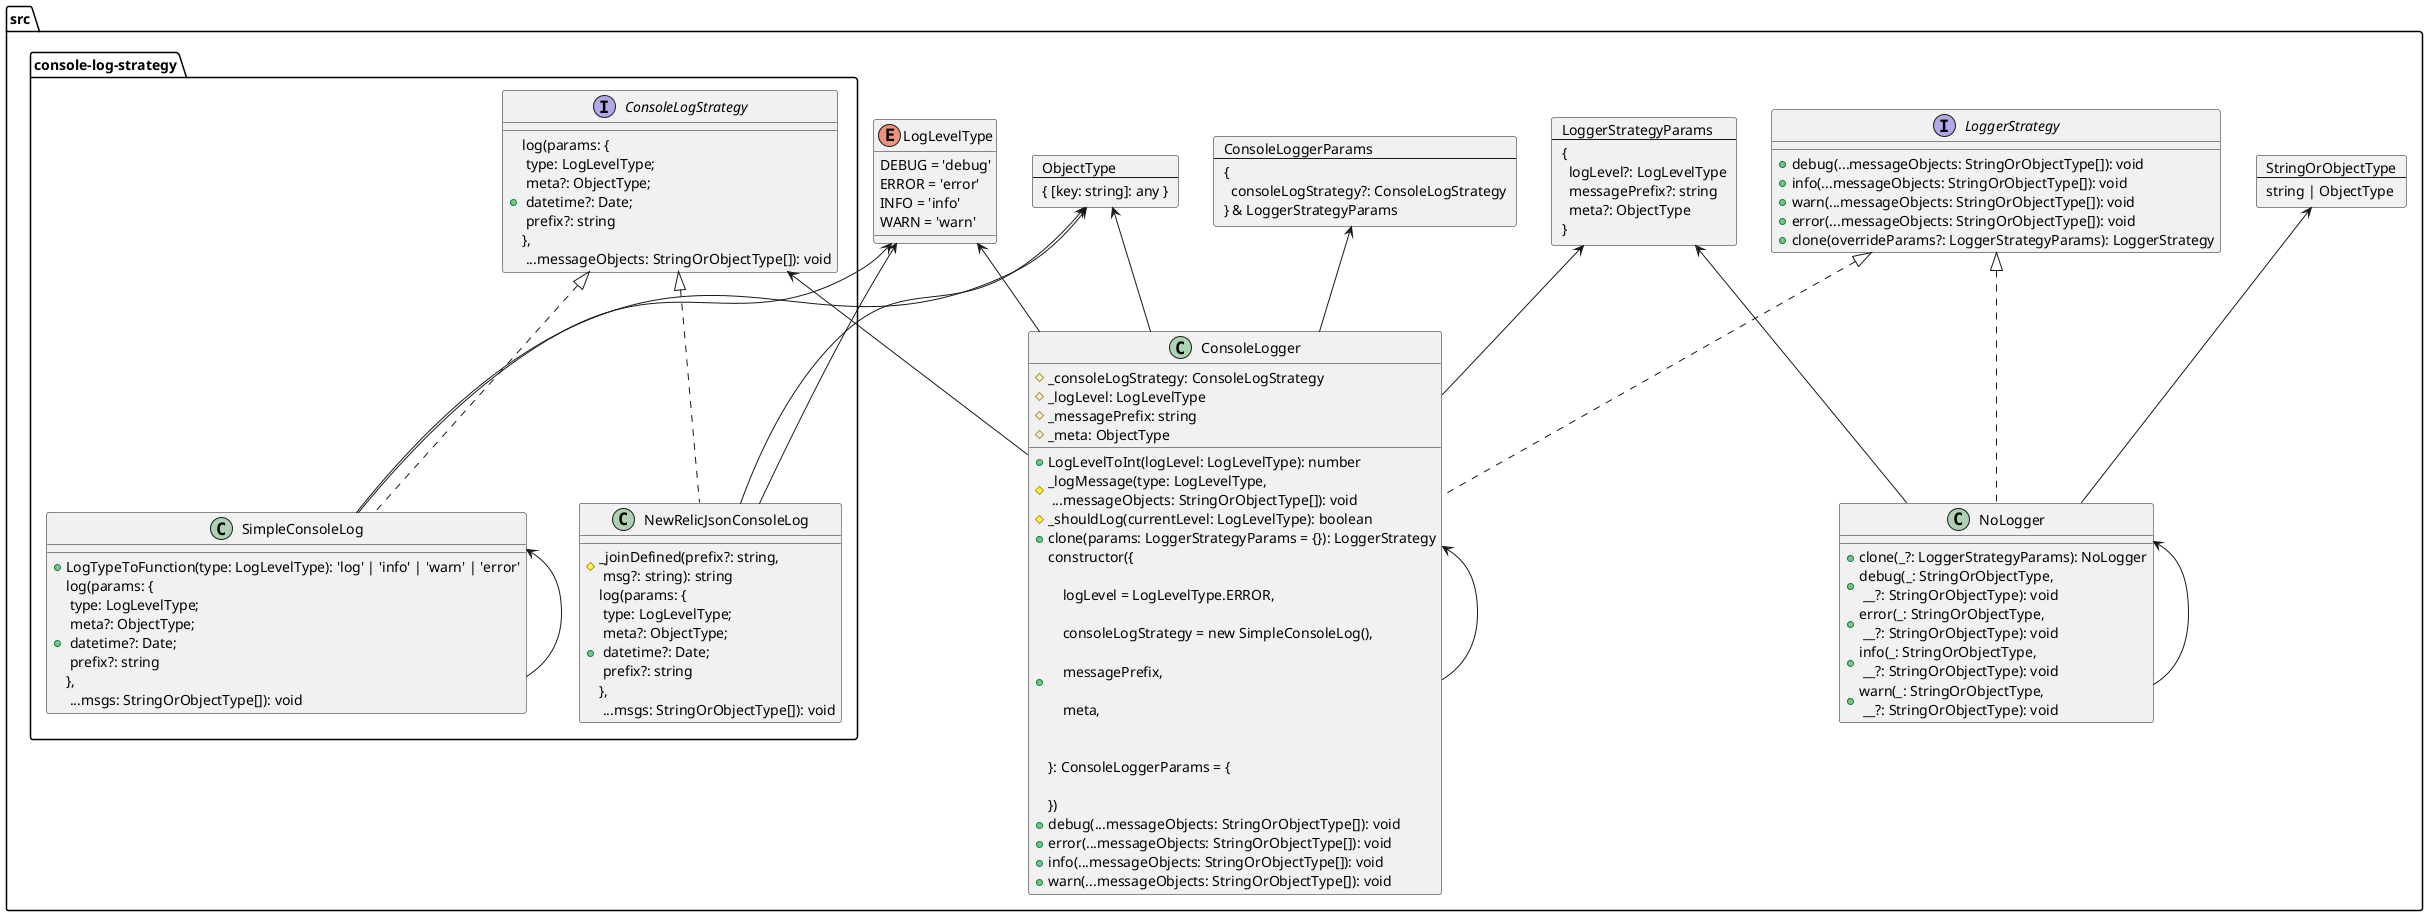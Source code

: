 @startuml
    folder "src" as src_b874d07 {
      card console_logger_params_d9ae554f [
        ConsoleLoggerParams
        ---
        {
          consoleLogStrategy?: ConsoleLogStrategy
        } & LoggerStrategyParams
      ]
      class "ConsoleLogger" as console_logger_d9ae554f {
        + LogLevelToInt(logLevel: LogLevelType): number
        # _consoleLogStrategy: ConsoleLogStrategy
        # _logLevel: LogLevelType
        # _logMessage(type: LogLevelType,\n ...messageObjects: StringOrObjectType[]): void
        # _messagePrefix: string
        # _meta: ObjectType
        # _shouldLog(currentLevel: LogLevelType): boolean
        + clone(params: LoggerStrategyParams = {}): LoggerStrategy
       + constructor({\n\n    logLevel = LogLevelType.ERROR,\n\n    consoleLogStrategy = new SimpleConsoleLog(),\n\n    messagePrefix,\n\n    meta,\n\n  \n}: ConsoleLoggerParams = {\n\n})
        + debug(...messageObjects: StringOrObjectType[]): void
        + error(...messageObjects: StringOrObjectType[]): void
        + info(...messageObjects: StringOrObjectType[]): void
        + warn(...messageObjects: StringOrObjectType[]): void
      }
      enum "LogLevelType" as log_level_type_94add8b {
        DEBUG = 'debug'
        ERROR = 'error'
        INFO = 'info'
        WARN = 'warn'
      }
      card object_type_765b9703 [
        ObjectType
        ---
        { [key: string]: any }
      ]
      card string_or_object_type_765b9703 [
        StringOrObjectType
        ---
        string | ObjectType
      ]
      card logger_strategy_params_765b9703 [
        LoggerStrategyParams
        ---
        {
          logLevel?: LogLevelType
          messagePrefix?: string
          meta?: ObjectType
        }
      ]
      interface "LoggerStrategy" as logger_strategy_765b9703 {
        + debug(...messageObjects: StringOrObjectType[]): void
        + info(...messageObjects: StringOrObjectType[]): void
        + warn(...messageObjects: StringOrObjectType[]): void
        + error(...messageObjects: StringOrObjectType[]): void
        + clone(overrideParams?: LoggerStrategyParams): LoggerStrategy
      }
      class "NoLogger" as no_logger_efb5639 {
        + clone(_?: LoggerStrategyParams): NoLogger
        + debug(_: StringOrObjectType,\n __?: StringOrObjectType): void
        + error(_: StringOrObjectType,\n __?: StringOrObjectType): void
        + info(_: StringOrObjectType,\n __?: StringOrObjectType): void
        + warn(_: StringOrObjectType,\n __?: StringOrObjectType): void
      }
      folder "console-log-strategy" as console_log_strategy_5838fe20 {
        interface "ConsoleLogStrategy" as console_log_strategy_7d0f5d8e {
          + log(params: {\n type: LogLevelType;\n meta?: ObjectType;\n datetime?: Date;\n prefix?: string \n},\n ...messageObjects: StringOrObjectType[]): void
        }
        class "NewRelicJsonConsoleLog" as new_relic_json_console_log_cea23840 {
          # _joinDefined(prefix?: string,\n msg?: string): string
          + log(params: {\n type: LogLevelType;\n meta?: ObjectType;\n datetime?: Date;\n prefix?: string \n},\n ...msgs: StringOrObjectType[]): void
        }
        class "SimpleConsoleLog" as simple_console_log_8617eebb {
          + LogTypeToFunction(type: LogLevelType): 'log' | 'info' | 'warn' | 'error'
          + log(params: {\n type: LogLevelType;\n meta?: ObjectType;\n datetime?: Date;\n prefix?: string \n},\n ...msgs: StringOrObjectType[]): void
        }
      }
    }
  new_relic_json_console_log_cea23840 -up-> log_level_type_94add8b
  new_relic_json_console_log_cea23840 -up-> object_type_765b9703
  new_relic_json_console_log_cea23840 .up.|> console_log_strategy_7d0f5d8e
  simple_console_log_8617eebb -up-> log_level_type_94add8b
  simple_console_log_8617eebb -up-> object_type_765b9703
  simple_console_log_8617eebb -up-> simple_console_log_8617eebb
  simple_console_log_8617eebb .up.|> console_log_strategy_7d0f5d8e
  console_logger_d9ae554f -up-> console_log_strategy_7d0f5d8e
  console_logger_d9ae554f -up-> log_level_type_94add8b
  console_logger_d9ae554f -up-> logger_strategy_params_765b9703
  console_logger_d9ae554f -up-> object_type_765b9703
  console_logger_d9ae554f -up-> console_logger_params_d9ae554f
  console_logger_d9ae554f -up-> console_logger_d9ae554f
  console_logger_d9ae554f .up.|> logger_strategy_765b9703
  no_logger_efb5639 -up-> logger_strategy_params_765b9703
  no_logger_efb5639 -up-> string_or_object_type_765b9703
  no_logger_efb5639 -up-> no_logger_efb5639
  no_logger_efb5639 .up.|> logger_strategy_765b9703
@enduml
